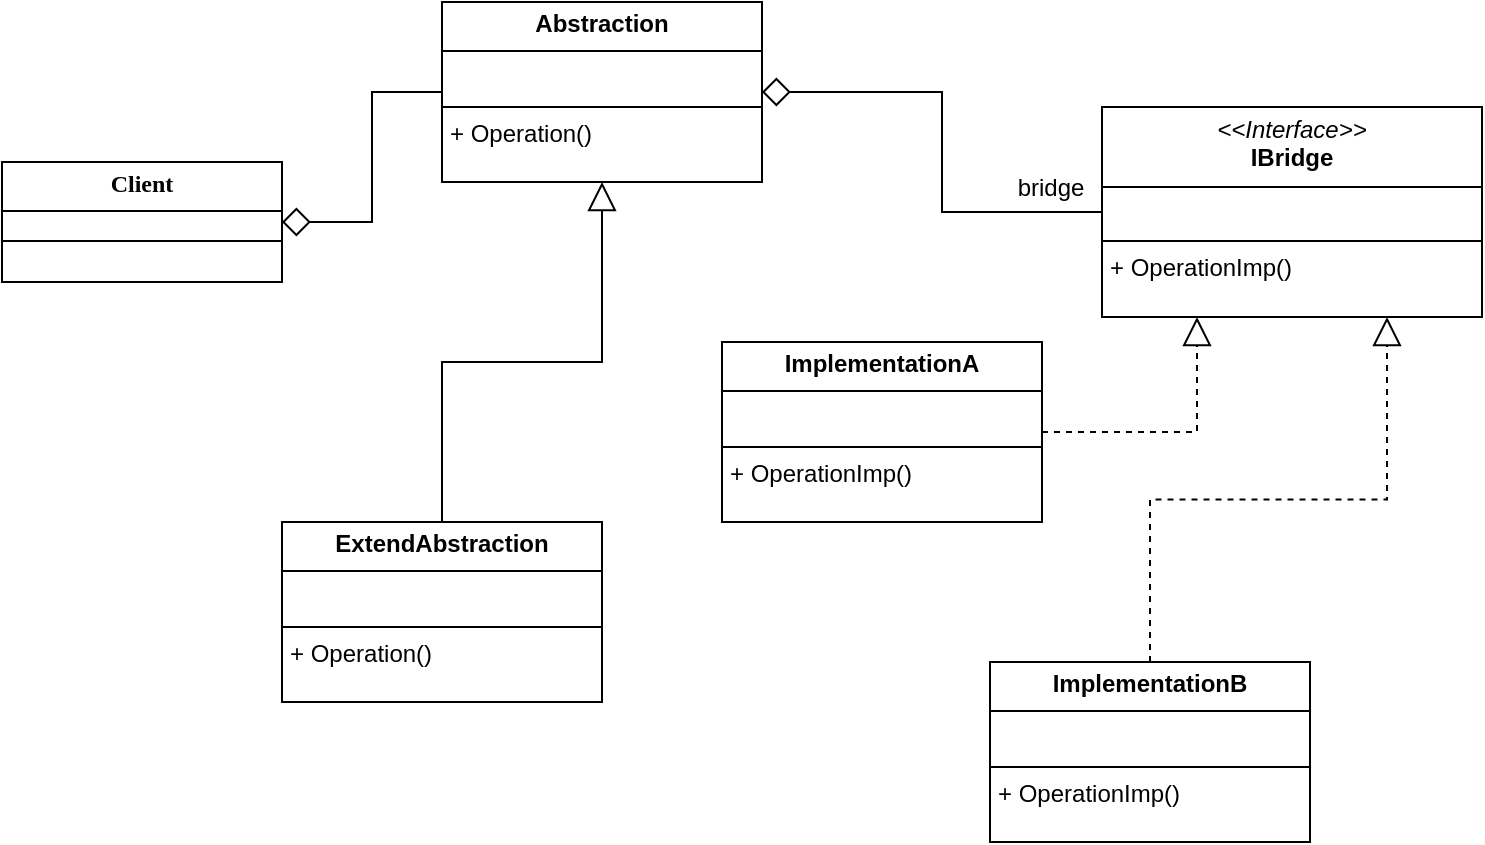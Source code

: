 <mxfile version="24.0.4" type="device">
  <diagram name="Page-1" id="mJiHtR6092hSN3zeJ4r4">
    <mxGraphModel dx="880" dy="524" grid="1" gridSize="10" guides="1" tooltips="1" connect="1" arrows="1" fold="1" page="1" pageScale="1" pageWidth="850" pageHeight="1100" math="0" shadow="0">
      <root>
        <mxCell id="0" />
        <mxCell id="1" parent="0" />
        <mxCell id="5lPfIdOYdFfUMrPt4HcZ-2" style="edgeStyle=orthogonalEdgeStyle;rounded=0;orthogonalLoop=1;jettySize=auto;html=1;endArrow=none;endFill=0;startArrow=diamond;startFill=0;startSize=12;" edge="1" parent="1" source="e4dGOHBsxu-X1obNb4UQ-1" target="5lPfIdOYdFfUMrPt4HcZ-1">
          <mxGeometry relative="1" as="geometry" />
        </mxCell>
        <mxCell id="e4dGOHBsxu-X1obNb4UQ-1" value="&lt;p style=&quot;margin:0px;margin-top:4px;text-align:center;&quot;&gt;&lt;b&gt;&lt;font face=&quot;Verdana&quot; style=&quot;font-size: 12px;&quot;&gt;Client&lt;/font&gt;&lt;/b&gt;&lt;/p&gt;&lt;hr size=&quot;1&quot; style=&quot;border-style:solid;&quot;&gt;&lt;div style=&quot;height:2px;&quot;&gt;&lt;/div&gt;&lt;hr size=&quot;1&quot; style=&quot;border-style:solid;&quot;&gt;&lt;div style=&quot;height:2px;&quot;&gt;&lt;/div&gt;" style="verticalAlign=top;align=left;overflow=fill;html=1;whiteSpace=wrap;" parent="1" vertex="1">
          <mxGeometry x="20" y="100" width="140" height="60" as="geometry" />
        </mxCell>
        <mxCell id="5lPfIdOYdFfUMrPt4HcZ-4" style="edgeStyle=orthogonalEdgeStyle;rounded=0;orthogonalLoop=1;jettySize=auto;html=1;endArrow=none;endFill=0;startArrow=diamond;startFill=0;startSize=12;" edge="1" parent="1" source="5lPfIdOYdFfUMrPt4HcZ-1" target="5lPfIdOYdFfUMrPt4HcZ-3">
          <mxGeometry relative="1" as="geometry" />
        </mxCell>
        <mxCell id="5lPfIdOYdFfUMrPt4HcZ-1" value="&lt;p style=&quot;margin:0px;margin-top:4px;text-align:center;&quot;&gt;&lt;b&gt;Abstraction&lt;/b&gt;&lt;/p&gt;&lt;hr size=&quot;1&quot; style=&quot;border-style:solid;&quot;&gt;&lt;p style=&quot;margin:0px;margin-left:4px;&quot;&gt;&lt;br&gt;&lt;/p&gt;&lt;hr size=&quot;1&quot; style=&quot;border-style:solid;&quot;&gt;&lt;p style=&quot;margin:0px;margin-left:4px;&quot;&gt;+ Operation()&lt;/p&gt;" style="verticalAlign=top;align=left;overflow=fill;html=1;whiteSpace=wrap;" vertex="1" parent="1">
          <mxGeometry x="240" y="20" width="160" height="90" as="geometry" />
        </mxCell>
        <mxCell id="5lPfIdOYdFfUMrPt4HcZ-3" value="&lt;p style=&quot;margin:0px;margin-top:4px;text-align:center;&quot;&gt;&lt;i&gt;&amp;lt;&amp;lt;Interface&amp;gt;&amp;gt;&lt;/i&gt;&lt;br&gt;&lt;b&gt;IBridge&lt;/b&gt;&lt;/p&gt;&lt;hr size=&quot;1&quot; style=&quot;border-style:solid;&quot;&gt;&lt;p style=&quot;margin:0px;margin-left:4px;&quot;&gt;&lt;br&gt;&lt;/p&gt;&lt;hr size=&quot;1&quot; style=&quot;border-style:solid;&quot;&gt;&lt;p style=&quot;margin:0px;margin-left:4px;&quot;&gt;+ OperationImp()&lt;br&gt;&lt;/p&gt;" style="verticalAlign=top;align=left;overflow=fill;html=1;whiteSpace=wrap;" vertex="1" parent="1">
          <mxGeometry x="570" y="72.5" width="190" height="105" as="geometry" />
        </mxCell>
        <mxCell id="5lPfIdOYdFfUMrPt4HcZ-5" value="bridge" style="text;html=1;align=center;verticalAlign=middle;resizable=0;points=[];autosize=1;strokeColor=none;fillColor=none;" vertex="1" parent="1">
          <mxGeometry x="514" y="98" width="60" height="30" as="geometry" />
        </mxCell>
        <mxCell id="5lPfIdOYdFfUMrPt4HcZ-7" style="edgeStyle=orthogonalEdgeStyle;rounded=0;orthogonalLoop=1;jettySize=auto;html=1;entryX=0.25;entryY=1;entryDx=0;entryDy=0;dashed=1;endArrow=block;endFill=0;endSize=12;" edge="1" parent="1" source="5lPfIdOYdFfUMrPt4HcZ-6" target="5lPfIdOYdFfUMrPt4HcZ-3">
          <mxGeometry relative="1" as="geometry" />
        </mxCell>
        <mxCell id="5lPfIdOYdFfUMrPt4HcZ-6" value="&lt;p style=&quot;margin:0px;margin-top:4px;text-align:center;&quot;&gt;&lt;b&gt;ImplementationA&lt;/b&gt;&lt;/p&gt;&lt;hr size=&quot;1&quot; style=&quot;border-style:solid;&quot;&gt;&lt;p style=&quot;margin:0px;margin-left:4px;&quot;&gt;&lt;br&gt;&lt;/p&gt;&lt;hr size=&quot;1&quot; style=&quot;border-style:solid;&quot;&gt;&lt;p style=&quot;margin:0px;margin-left:4px;&quot;&gt;+ OperationImp()&lt;/p&gt;" style="verticalAlign=top;align=left;overflow=fill;html=1;whiteSpace=wrap;" vertex="1" parent="1">
          <mxGeometry x="380" y="190" width="160" height="90" as="geometry" />
        </mxCell>
        <mxCell id="5lPfIdOYdFfUMrPt4HcZ-10" style="edgeStyle=orthogonalEdgeStyle;rounded=0;orthogonalLoop=1;jettySize=auto;html=1;entryX=0.75;entryY=1;entryDx=0;entryDy=0;endArrow=block;endFill=0;endSize=12;dashed=1;" edge="1" parent="1" source="5lPfIdOYdFfUMrPt4HcZ-8" target="5lPfIdOYdFfUMrPt4HcZ-3">
          <mxGeometry relative="1" as="geometry" />
        </mxCell>
        <mxCell id="5lPfIdOYdFfUMrPt4HcZ-8" value="&lt;p style=&quot;margin:0px;margin-top:4px;text-align:center;&quot;&gt;&lt;b&gt;ImplementationB&lt;/b&gt;&lt;/p&gt;&lt;hr size=&quot;1&quot; style=&quot;border-style:solid;&quot;&gt;&lt;p style=&quot;margin:0px;margin-left:4px;&quot;&gt;&lt;br&gt;&lt;/p&gt;&lt;hr size=&quot;1&quot; style=&quot;border-style:solid;&quot;&gt;&lt;p style=&quot;margin:0px;margin-left:4px;&quot;&gt;+ OperationImp()&lt;/p&gt;" style="verticalAlign=top;align=left;overflow=fill;html=1;whiteSpace=wrap;" vertex="1" parent="1">
          <mxGeometry x="514" y="350" width="160" height="90" as="geometry" />
        </mxCell>
        <mxCell id="5lPfIdOYdFfUMrPt4HcZ-12" style="edgeStyle=orthogonalEdgeStyle;rounded=0;orthogonalLoop=1;jettySize=auto;html=1;entryX=0.5;entryY=1;entryDx=0;entryDy=0;endArrow=block;endFill=0;endSize=12;" edge="1" parent="1" source="5lPfIdOYdFfUMrPt4HcZ-11" target="5lPfIdOYdFfUMrPt4HcZ-1">
          <mxGeometry relative="1" as="geometry" />
        </mxCell>
        <mxCell id="5lPfIdOYdFfUMrPt4HcZ-11" value="&lt;p style=&quot;margin:0px;margin-top:4px;text-align:center;&quot;&gt;&lt;b&gt;ExtendAbstraction&lt;/b&gt;&lt;/p&gt;&lt;hr size=&quot;1&quot; style=&quot;border-style:solid;&quot;&gt;&lt;p style=&quot;margin:0px;margin-left:4px;&quot;&gt;&lt;br&gt;&lt;/p&gt;&lt;hr size=&quot;1&quot; style=&quot;border-style:solid;&quot;&gt;&lt;p style=&quot;margin:0px;margin-left:4px;&quot;&gt;+ Operation()&lt;/p&gt;" style="verticalAlign=top;align=left;overflow=fill;html=1;whiteSpace=wrap;" vertex="1" parent="1">
          <mxGeometry x="160" y="280" width="160" height="90" as="geometry" />
        </mxCell>
      </root>
    </mxGraphModel>
  </diagram>
</mxfile>
